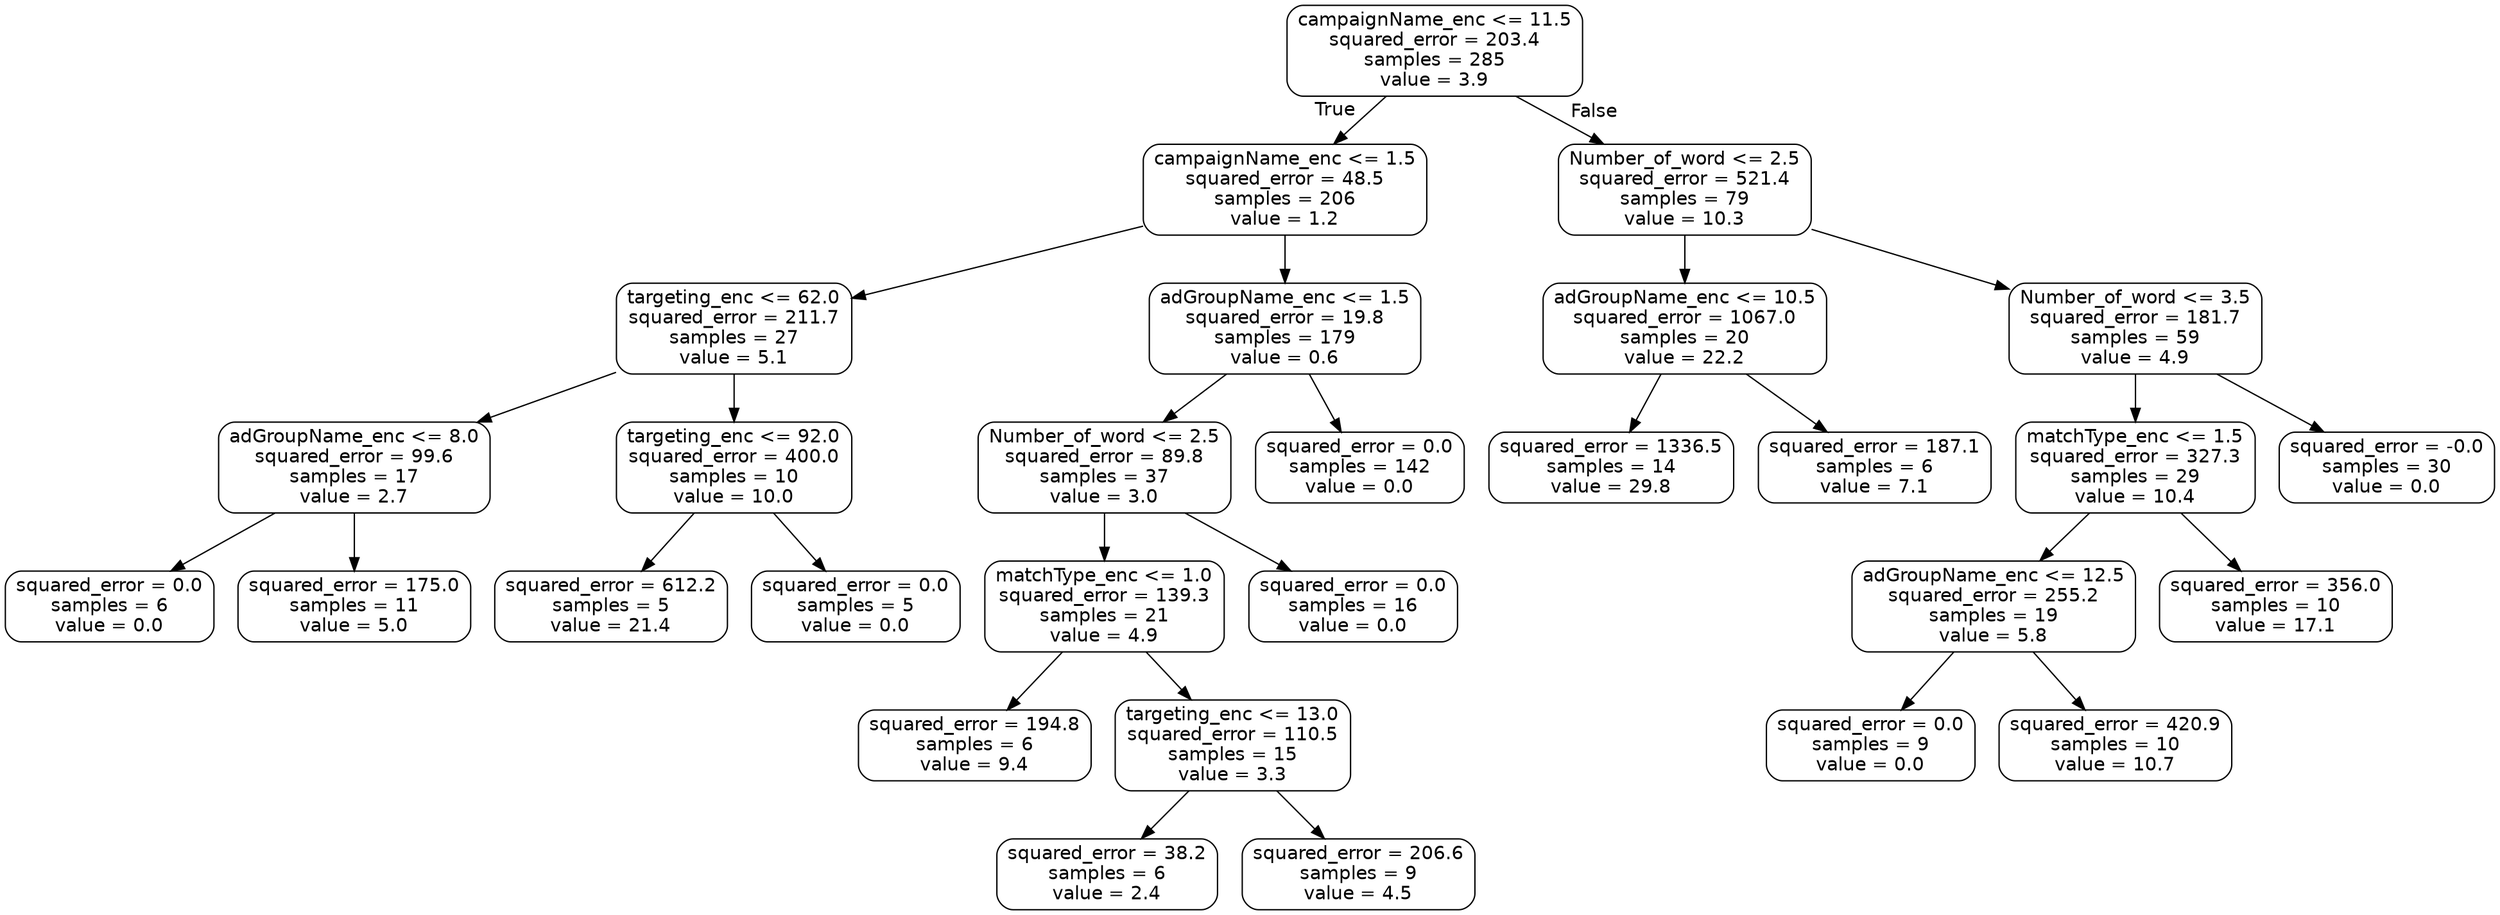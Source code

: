 digraph Tree {
node [shape=box, style="rounded", color="black", fontname="helvetica"] ;
edge [fontname="helvetica"] ;
0 [label="campaignName_enc <= 11.5\nsquared_error = 203.4\nsamples = 285\nvalue = 3.9"] ;
1 [label="campaignName_enc <= 1.5\nsquared_error = 48.5\nsamples = 206\nvalue = 1.2"] ;
0 -> 1 [labeldistance=2.5, labelangle=45, headlabel="True"] ;
2 [label="targeting_enc <= 62.0\nsquared_error = 211.7\nsamples = 27\nvalue = 5.1"] ;
1 -> 2 ;
3 [label="adGroupName_enc <= 8.0\nsquared_error = 99.6\nsamples = 17\nvalue = 2.7"] ;
2 -> 3 ;
4 [label="squared_error = 0.0\nsamples = 6\nvalue = 0.0"] ;
3 -> 4 ;
5 [label="squared_error = 175.0\nsamples = 11\nvalue = 5.0"] ;
3 -> 5 ;
6 [label="targeting_enc <= 92.0\nsquared_error = 400.0\nsamples = 10\nvalue = 10.0"] ;
2 -> 6 ;
7 [label="squared_error = 612.2\nsamples = 5\nvalue = 21.4"] ;
6 -> 7 ;
8 [label="squared_error = 0.0\nsamples = 5\nvalue = 0.0"] ;
6 -> 8 ;
9 [label="adGroupName_enc <= 1.5\nsquared_error = 19.8\nsamples = 179\nvalue = 0.6"] ;
1 -> 9 ;
10 [label="Number_of_word <= 2.5\nsquared_error = 89.8\nsamples = 37\nvalue = 3.0"] ;
9 -> 10 ;
11 [label="matchType_enc <= 1.0\nsquared_error = 139.3\nsamples = 21\nvalue = 4.9"] ;
10 -> 11 ;
12 [label="squared_error = 194.8\nsamples = 6\nvalue = 9.4"] ;
11 -> 12 ;
13 [label="targeting_enc <= 13.0\nsquared_error = 110.5\nsamples = 15\nvalue = 3.3"] ;
11 -> 13 ;
14 [label="squared_error = 38.2\nsamples = 6\nvalue = 2.4"] ;
13 -> 14 ;
15 [label="squared_error = 206.6\nsamples = 9\nvalue = 4.5"] ;
13 -> 15 ;
16 [label="squared_error = 0.0\nsamples = 16\nvalue = 0.0"] ;
10 -> 16 ;
17 [label="squared_error = 0.0\nsamples = 142\nvalue = 0.0"] ;
9 -> 17 ;
18 [label="Number_of_word <= 2.5\nsquared_error = 521.4\nsamples = 79\nvalue = 10.3"] ;
0 -> 18 [labeldistance=2.5, labelangle=-45, headlabel="False"] ;
19 [label="adGroupName_enc <= 10.5\nsquared_error = 1067.0\nsamples = 20\nvalue = 22.2"] ;
18 -> 19 ;
20 [label="squared_error = 1336.5\nsamples = 14\nvalue = 29.8"] ;
19 -> 20 ;
21 [label="squared_error = 187.1\nsamples = 6\nvalue = 7.1"] ;
19 -> 21 ;
22 [label="Number_of_word <= 3.5\nsquared_error = 181.7\nsamples = 59\nvalue = 4.9"] ;
18 -> 22 ;
23 [label="matchType_enc <= 1.5\nsquared_error = 327.3\nsamples = 29\nvalue = 10.4"] ;
22 -> 23 ;
24 [label="adGroupName_enc <= 12.5\nsquared_error = 255.2\nsamples = 19\nvalue = 5.8"] ;
23 -> 24 ;
25 [label="squared_error = 0.0\nsamples = 9\nvalue = 0.0"] ;
24 -> 25 ;
26 [label="squared_error = 420.9\nsamples = 10\nvalue = 10.7"] ;
24 -> 26 ;
27 [label="squared_error = 356.0\nsamples = 10\nvalue = 17.1"] ;
23 -> 27 ;
28 [label="squared_error = -0.0\nsamples = 30\nvalue = 0.0"] ;
22 -> 28 ;
}